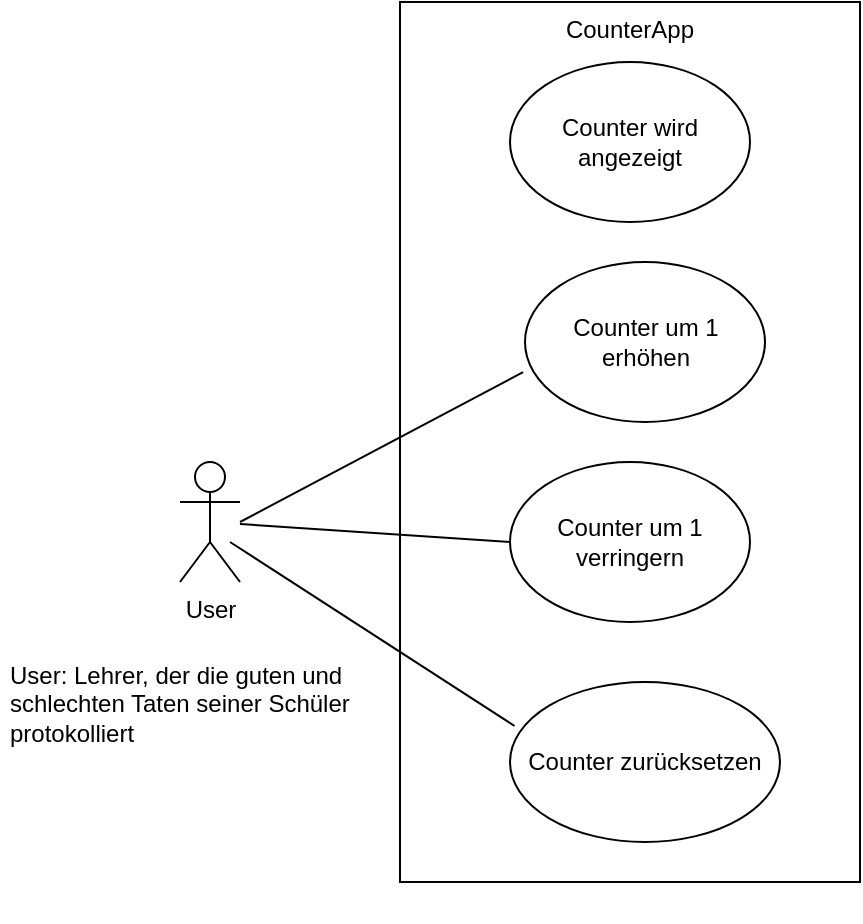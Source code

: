<mxfile version="14.4.2" type="device"><diagram id="85Gy1_sneWpmxeyG1NKW" name="Page-1"><mxGraphModel dx="1422" dy="755" grid="1" gridSize="10" guides="1" tooltips="1" connect="1" arrows="1" fold="1" page="1" pageScale="1" pageWidth="827" pageHeight="1169" math="0" shadow="0"><root><mxCell id="0"/><mxCell id="1" parent="0"/><mxCell id="Zk4HpjMWe3jgRLLd8dXQ-1" value="CounterApp" style="rounded=0;whiteSpace=wrap;html=1;verticalAlign=top;" parent="1" vertex="1"><mxGeometry x="310" y="50" width="230" height="440" as="geometry"/></mxCell><mxCell id="Zk4HpjMWe3jgRLLd8dXQ-6" style="rounded=0;orthogonalLoop=1;jettySize=auto;html=1;entryX=-0.008;entryY=0.688;entryDx=0;entryDy=0;entryPerimeter=0;endArrow=none;endFill=0;" parent="1" target="Zk4HpjMWe3jgRLLd8dXQ-3" edge="1"><mxGeometry relative="1" as="geometry"><mxPoint x="230" y="310" as="sourcePoint"/></mxGeometry></mxCell><mxCell id="Zk4HpjMWe3jgRLLd8dXQ-2" value="User" style="shape=umlActor;verticalLabelPosition=bottom;verticalAlign=top;html=1;outlineConnect=0;" parent="1" vertex="1"><mxGeometry x="200" y="280" width="30" height="60" as="geometry"/></mxCell><mxCell id="Zk4HpjMWe3jgRLLd8dXQ-3" value="Counter um 1 erhöhen" style="ellipse;whiteSpace=wrap;html=1;" parent="1" vertex="1"><mxGeometry x="372.5" y="180" width="120" height="80" as="geometry"/></mxCell><mxCell id="Zk4HpjMWe3jgRLLd8dXQ-4" value="Counter um 1 verringern" style="ellipse;whiteSpace=wrap;html=1;" parent="1" vertex="1"><mxGeometry x="365" y="280" width="120" height="80" as="geometry"/></mxCell><mxCell id="Zk4HpjMWe3jgRLLd8dXQ-5" value="Counter zurücksetzen" style="ellipse;whiteSpace=wrap;html=1;" parent="1" vertex="1"><mxGeometry x="365" y="390" width="135" height="80" as="geometry"/></mxCell><mxCell id="Zk4HpjMWe3jgRLLd8dXQ-7" style="rounded=0;orthogonalLoop=1;jettySize=auto;html=1;entryX=-0.008;entryY=0.688;entryDx=0;entryDy=0;entryPerimeter=0;endArrow=none;endFill=0;" parent="1" edge="1"><mxGeometry relative="1" as="geometry"><mxPoint x="230" y="311" as="sourcePoint"/><mxPoint x="365.0" y="320.0" as="targetPoint"/></mxGeometry></mxCell><mxCell id="Zk4HpjMWe3jgRLLd8dXQ-8" style="rounded=0;orthogonalLoop=1;jettySize=auto;html=1;exitX=0.5;exitY=0.5;exitDx=0;exitDy=0;exitPerimeter=0;entryX=0.017;entryY=0.275;entryDx=0;entryDy=0;entryPerimeter=0;endArrow=none;endFill=0;" parent="1" target="Zk4HpjMWe3jgRLLd8dXQ-5" edge="1"><mxGeometry relative="1" as="geometry"><mxPoint x="225" y="320" as="sourcePoint"/><mxPoint x="379.04" y="235.04" as="targetPoint"/></mxGeometry></mxCell><mxCell id="Zk4HpjMWe3jgRLLd8dXQ-9" value="User: Lehrer, der die guten und schlechten Taten seiner Schüler protokolliert" style="text;html=1;strokeColor=none;fillColor=none;spacing=5;spacingTop=-20;whiteSpace=wrap;overflow=hidden;rounded=0;" parent="1" vertex="1"><mxGeometry x="110" y="390" width="190" height="120" as="geometry"/></mxCell><mxCell id="DjdA6CUzNMHcHDVYa28C-1" value="Counter wird angezeigt" style="ellipse;whiteSpace=wrap;html=1;" vertex="1" parent="1"><mxGeometry x="365" y="80" width="120" height="80" as="geometry"/></mxCell></root></mxGraphModel></diagram></mxfile>
